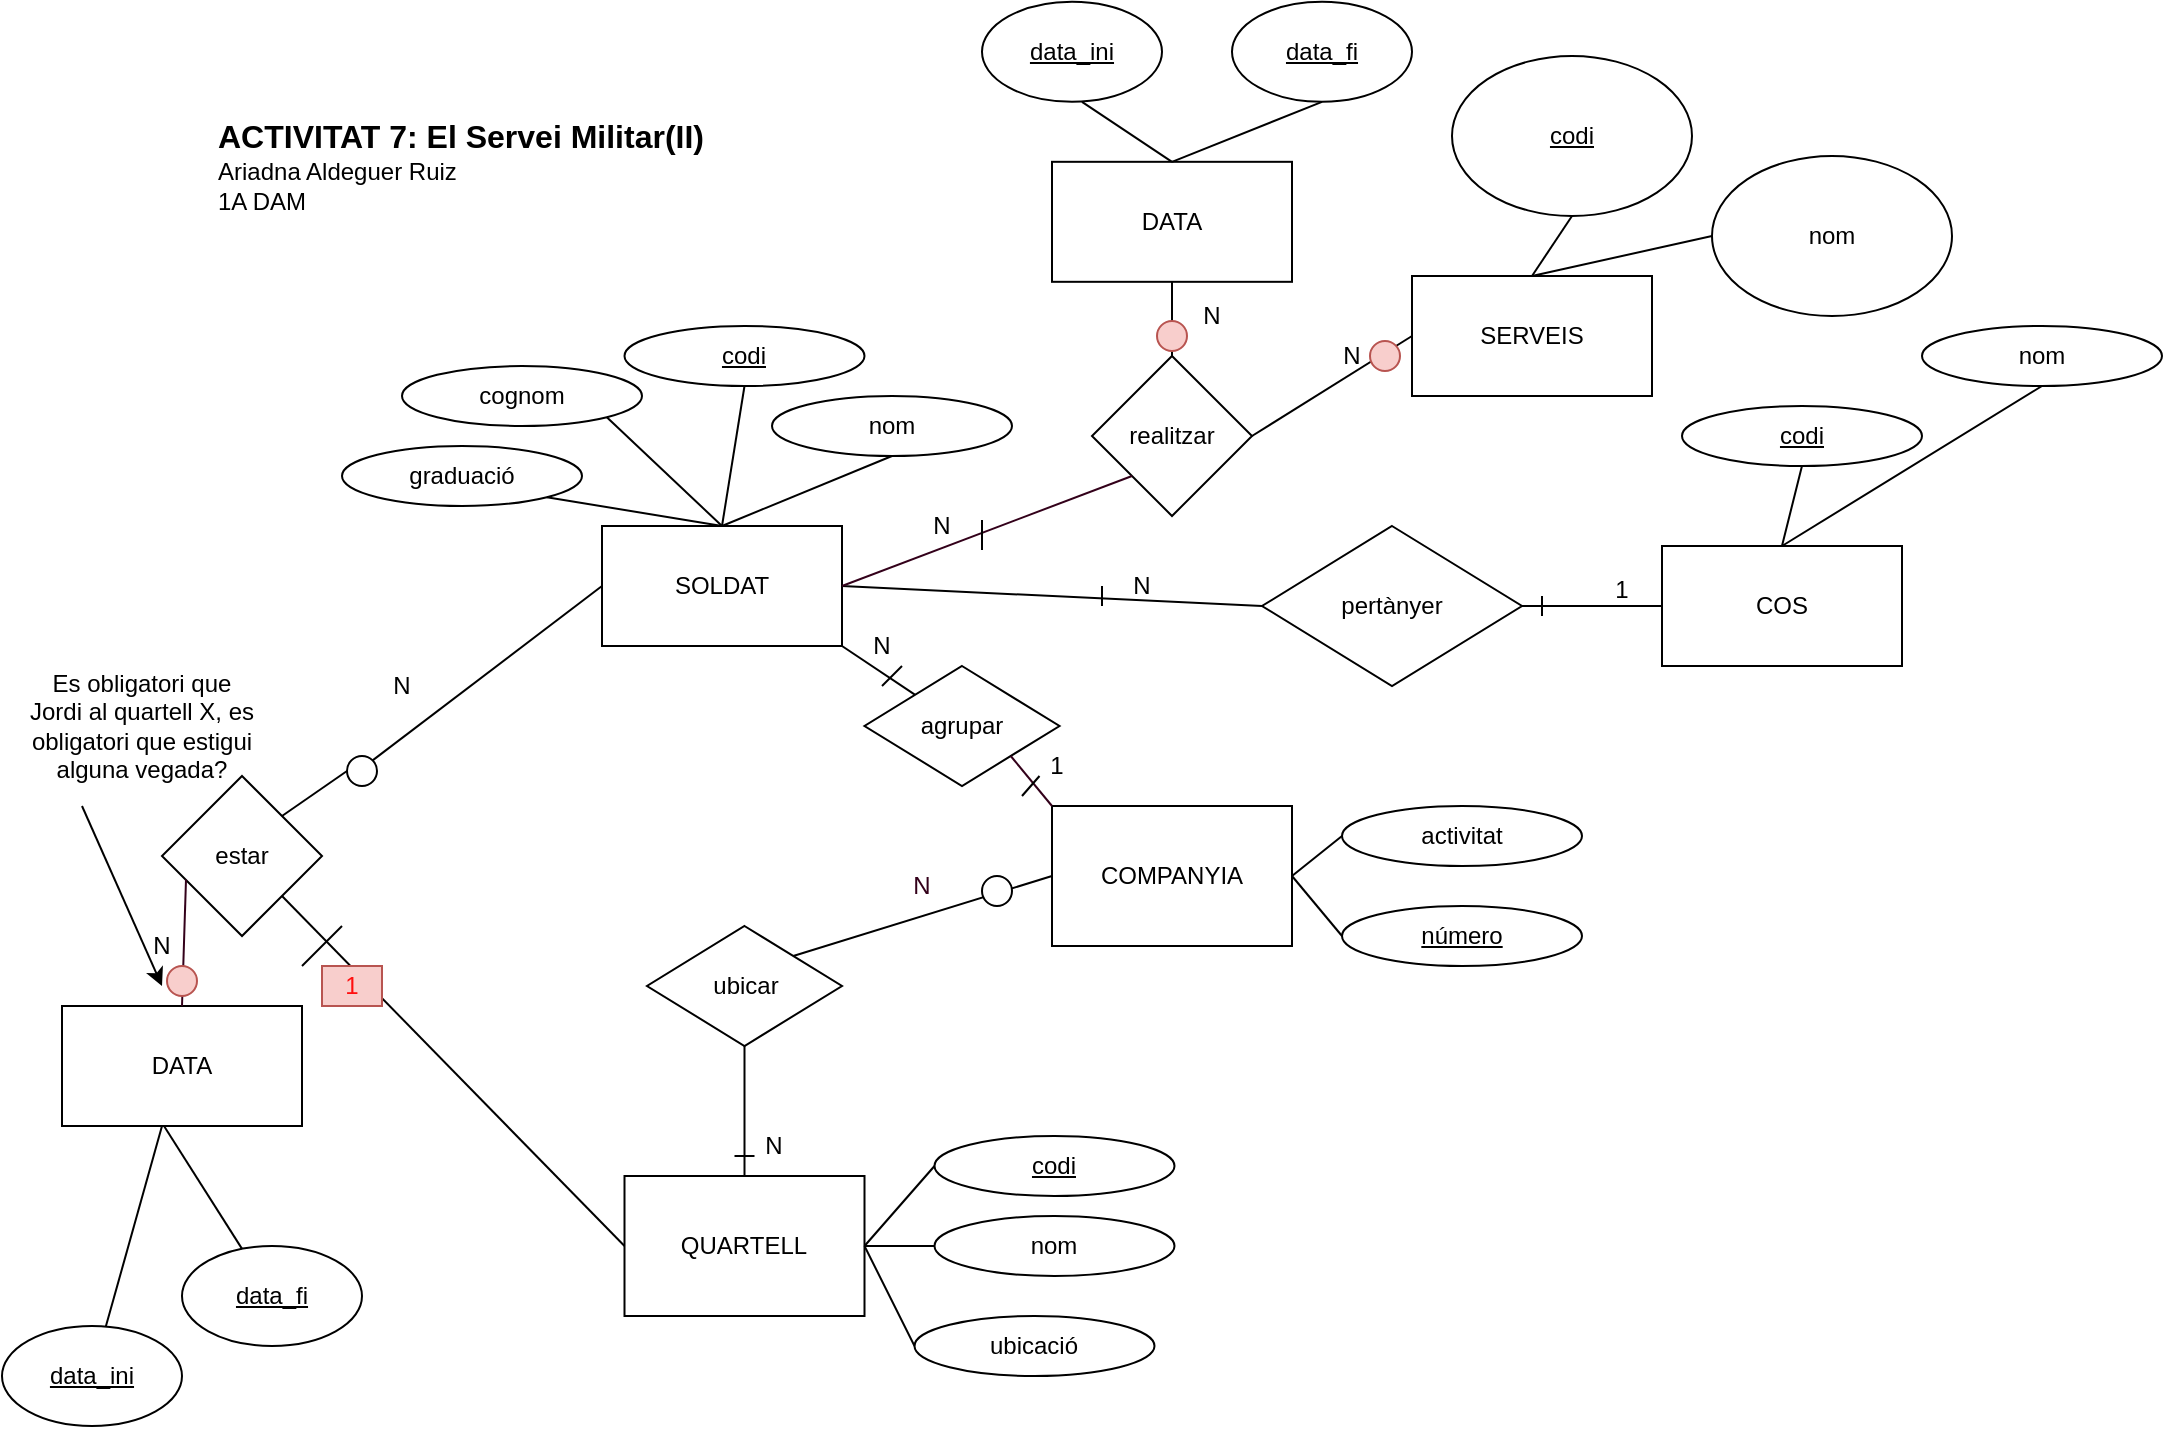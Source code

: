 <mxfile version="13.7.9" type="google"><diagram id="jGjE7f0R56usgQG1F_Fc" name="Page-1"><mxGraphModel dx="540" dy="310" grid="1" gridSize="10" guides="1" tooltips="1" connect="1" arrows="1" fold="1" page="1" pageScale="1" pageWidth="1100" pageHeight="850" math="0" shadow="0"><root><mxCell id="0"/><mxCell id="1" parent="0"/><mxCell id="gmWVBrh6qDci3cwDHc8i-1" value="SOLDAT" style="rounded=0;whiteSpace=wrap;html=1;" parent="1" vertex="1"><mxGeometry x="300" y="270" width="120" height="60" as="geometry"/></mxCell><mxCell id="gmWVBrh6qDci3cwDHc8i-2" value="COS" style="rounded=0;whiteSpace=wrap;html=1;" parent="1" vertex="1"><mxGeometry x="830" y="280" width="120" height="60" as="geometry"/></mxCell><mxCell id="gmWVBrh6qDci3cwDHc8i-3" value="COMPANYIA" style="rounded=0;whiteSpace=wrap;html=1;" parent="1" vertex="1"><mxGeometry x="525" y="410" width="120" height="70" as="geometry"/></mxCell><mxCell id="gmWVBrh6qDci3cwDHc8i-4" value="pertànyer" style="rhombus;whiteSpace=wrap;html=1;" parent="1" vertex="1"><mxGeometry x="630" y="270" width="130" height="80" as="geometry"/></mxCell><mxCell id="gmWVBrh6qDci3cwDHc8i-7" value="" style="endArrow=none;html=1;entryX=0;entryY=0.5;entryDx=0;entryDy=0;exitX=1;exitY=0.5;exitDx=0;exitDy=0;" parent="1" source="gmWVBrh6qDci3cwDHc8i-1" target="gmWVBrh6qDci3cwDHc8i-4" edge="1"><mxGeometry width="50" height="50" relative="1" as="geometry"><mxPoint x="560" y="550" as="sourcePoint"/><mxPoint x="610" y="500" as="targetPoint"/></mxGeometry></mxCell><mxCell id="gmWVBrh6qDci3cwDHc8i-9" value="" style="endArrow=none;html=1;entryX=0;entryY=0.5;entryDx=0;entryDy=0;exitX=1;exitY=0.5;exitDx=0;exitDy=0;" parent="1" source="gmWVBrh6qDci3cwDHc8i-4" target="gmWVBrh6qDci3cwDHc8i-2" edge="1"><mxGeometry width="50" height="50" relative="1" as="geometry"><mxPoint x="595" y="350" as="sourcePoint"/><mxPoint x="595" y="420" as="targetPoint"/></mxGeometry></mxCell><mxCell id="gmWVBrh6qDci3cwDHc8i-10" value="nom" style="ellipse;whiteSpace=wrap;html=1;" parent="1" vertex="1"><mxGeometry x="385" y="205" width="120" height="30" as="geometry"/></mxCell><mxCell id="gmWVBrh6qDci3cwDHc8i-11" value="&lt;u&gt;codi&lt;/u&gt;" style="ellipse;whiteSpace=wrap;html=1;" parent="1" vertex="1"><mxGeometry x="311.25" y="170" width="120" height="30" as="geometry"/></mxCell><mxCell id="gmWVBrh6qDci3cwDHc8i-12" value="cognom" style="ellipse;whiteSpace=wrap;html=1;" parent="1" vertex="1"><mxGeometry x="200" y="190" width="120" height="30" as="geometry"/></mxCell><mxCell id="gmWVBrh6qDci3cwDHc8i-13" value="graduació" style="ellipse;whiteSpace=wrap;html=1;" parent="1" vertex="1"><mxGeometry x="170" y="230" width="120" height="30" as="geometry"/></mxCell><mxCell id="gmWVBrh6qDci3cwDHc8i-14" value="&lt;u&gt;codi&lt;/u&gt;" style="ellipse;whiteSpace=wrap;html=1;" parent="1" vertex="1"><mxGeometry x="840" y="210" width="120" height="30" as="geometry"/></mxCell><mxCell id="gmWVBrh6qDci3cwDHc8i-15" value="nom" style="ellipse;whiteSpace=wrap;html=1;" parent="1" vertex="1"><mxGeometry x="960" y="170" width="120" height="30" as="geometry"/></mxCell><mxCell id="gmWVBrh6qDci3cwDHc8i-16" value="activitat" style="ellipse;whiteSpace=wrap;html=1;" parent="1" vertex="1"><mxGeometry x="670" y="410" width="120" height="30" as="geometry"/></mxCell><mxCell id="gmWVBrh6qDci3cwDHc8i-17" value="&lt;u&gt;número&lt;/u&gt;" style="ellipse;whiteSpace=wrap;html=1;" parent="1" vertex="1"><mxGeometry x="670" y="460" width="120" height="30" as="geometry"/></mxCell><mxCell id="gmWVBrh6qDci3cwDHc8i-18" value="" style="endArrow=none;html=1;entryX=0;entryY=0.5;entryDx=0;entryDy=0;exitX=1;exitY=0.5;exitDx=0;exitDy=0;" parent="1" source="gmWVBrh6qDci3cwDHc8i-3" target="gmWVBrh6qDci3cwDHc8i-16" edge="1"><mxGeometry width="50" height="50" relative="1" as="geometry"><mxPoint x="595" y="350" as="sourcePoint"/><mxPoint x="595" y="420" as="targetPoint"/></mxGeometry></mxCell><mxCell id="gmWVBrh6qDci3cwDHc8i-19" value="" style="endArrow=none;html=1;entryX=0;entryY=0.5;entryDx=0;entryDy=0;exitX=1;exitY=0.5;exitDx=0;exitDy=0;" parent="1" source="gmWVBrh6qDci3cwDHc8i-3" target="gmWVBrh6qDci3cwDHc8i-17" edge="1"><mxGeometry width="50" height="50" relative="1" as="geometry"><mxPoint x="605" y="360" as="sourcePoint"/><mxPoint x="605" y="430" as="targetPoint"/></mxGeometry></mxCell><mxCell id="gmWVBrh6qDci3cwDHc8i-20" value="" style="endArrow=none;html=1;entryX=0.5;entryY=0;entryDx=0;entryDy=0;exitX=0.5;exitY=1;exitDx=0;exitDy=0;" parent="1" source="gmWVBrh6qDci3cwDHc8i-14" target="gmWVBrh6qDci3cwDHc8i-2" edge="1"><mxGeometry width="50" height="50" relative="1" as="geometry"><mxPoint x="829.5" y="240" as="sourcePoint"/><mxPoint x="829.5" y="310" as="targetPoint"/></mxGeometry></mxCell><mxCell id="gmWVBrh6qDci3cwDHc8i-21" value="" style="endArrow=none;html=1;entryX=0.5;entryY=1;entryDx=0;entryDy=0;" parent="1" target="gmWVBrh6qDci3cwDHc8i-15" edge="1"><mxGeometry width="50" height="50" relative="1" as="geometry"><mxPoint x="890" y="280" as="sourcePoint"/><mxPoint x="809.5" y="340" as="targetPoint"/></mxGeometry></mxCell><mxCell id="gmWVBrh6qDci3cwDHc8i-26" value="" style="endArrow=none;html=1;entryX=0.5;entryY=1;entryDx=0;entryDy=0;exitX=0.5;exitY=0;exitDx=0;exitDy=0;" parent="1" source="gmWVBrh6qDci3cwDHc8i-1" target="gmWVBrh6qDci3cwDHc8i-10" edge="1"><mxGeometry width="50" height="50" relative="1" as="geometry"><mxPoint x="595" y="350" as="sourcePoint"/><mxPoint x="595" y="420" as="targetPoint"/></mxGeometry></mxCell><mxCell id="gmWVBrh6qDci3cwDHc8i-27" value="" style="endArrow=none;html=1;entryX=0.5;entryY=1;entryDx=0;entryDy=0;exitX=0.5;exitY=0;exitDx=0;exitDy=0;" parent="1" source="gmWVBrh6qDci3cwDHc8i-1" target="gmWVBrh6qDci3cwDHc8i-11" edge="1"><mxGeometry width="50" height="50" relative="1" as="geometry"><mxPoint x="370" y="270" as="sourcePoint"/><mxPoint x="605" y="430" as="targetPoint"/></mxGeometry></mxCell><mxCell id="gmWVBrh6qDci3cwDHc8i-28" value="" style="endArrow=none;html=1;entryX=1;entryY=1;entryDx=0;entryDy=0;exitX=0.5;exitY=0;exitDx=0;exitDy=0;" parent="1" source="gmWVBrh6qDci3cwDHc8i-1" target="gmWVBrh6qDci3cwDHc8i-12" edge="1"><mxGeometry width="50" height="50" relative="1" as="geometry"><mxPoint x="615" y="370" as="sourcePoint"/><mxPoint x="615" y="440" as="targetPoint"/></mxGeometry></mxCell><mxCell id="gmWVBrh6qDci3cwDHc8i-29" value="" style="endArrow=none;html=1;entryX=1;entryY=1;entryDx=0;entryDy=0;exitX=0.5;exitY=0;exitDx=0;exitDy=0;" parent="1" source="gmWVBrh6qDci3cwDHc8i-1" target="gmWVBrh6qDci3cwDHc8i-13" edge="1"><mxGeometry width="50" height="50" relative="1" as="geometry"><mxPoint x="390" y="270" as="sourcePoint"/><mxPoint x="625" y="450" as="targetPoint"/></mxGeometry></mxCell><mxCell id="gmWVBrh6qDci3cwDHc8i-31" value="ubicar" style="rhombus;whiteSpace=wrap;html=1;" parent="1" vertex="1"><mxGeometry x="322.5" y="470" width="97.5" height="60" as="geometry"/></mxCell><mxCell id="gmWVBrh6qDci3cwDHc8i-32" value="QUARTELL" style="rounded=0;whiteSpace=wrap;html=1;" parent="1" vertex="1"><mxGeometry x="311.25" y="595" width="120" height="70" as="geometry"/></mxCell><mxCell id="gmWVBrh6qDci3cwDHc8i-34" value="" style="endArrow=none;html=1;entryX=0.5;entryY=0;entryDx=0;entryDy=0;" parent="1" target="gmWVBrh6qDci3cwDHc8i-32" edge="1"><mxGeometry width="50" height="50" relative="1" as="geometry"><mxPoint x="371.25" y="530" as="sourcePoint"/><mxPoint x="491.25" y="545" as="targetPoint"/></mxGeometry></mxCell><mxCell id="gmWVBrh6qDci3cwDHc8i-35" value="" style="endArrow=none;html=1;entryX=1;entryY=0;entryDx=0;entryDy=0;exitX=0;exitY=0.5;exitDx=0;exitDy=0;" parent="1" source="gmWVBrh6qDci3cwDHc8i-3" target="gmWVBrh6qDci3cwDHc8i-31" edge="1"><mxGeometry width="50" height="50" relative="1" as="geometry"><mxPoint x="456.25" y="452.5" as="sourcePoint"/><mxPoint x="615" y="440" as="targetPoint"/></mxGeometry></mxCell><mxCell id="gmWVBrh6qDci3cwDHc8i-36" value="&lt;u&gt;codi&lt;/u&gt;" style="ellipse;whiteSpace=wrap;html=1;" parent="1" vertex="1"><mxGeometry x="466.25" y="575" width="120" height="30" as="geometry"/></mxCell><mxCell id="gmWVBrh6qDci3cwDHc8i-38" value="nom" style="ellipse;whiteSpace=wrap;html=1;" parent="1" vertex="1"><mxGeometry x="466.25" y="615" width="120" height="30" as="geometry"/></mxCell><mxCell id="gmWVBrh6qDci3cwDHc8i-39" value="ubicació" style="ellipse;whiteSpace=wrap;html=1;" parent="1" vertex="1"><mxGeometry x="456.25" y="665" width="120" height="30" as="geometry"/></mxCell><mxCell id="gmWVBrh6qDci3cwDHc8i-40" value="" style="endArrow=none;html=1;entryX=0;entryY=0.5;entryDx=0;entryDy=0;exitX=1;exitY=0.5;exitDx=0;exitDy=0;" parent="1" source="gmWVBrh6qDci3cwDHc8i-32" target="gmWVBrh6qDci3cwDHc8i-36" edge="1"><mxGeometry width="50" height="50" relative="1" as="geometry"><mxPoint x="501.25" y="560" as="sourcePoint"/><mxPoint x="296.25" y="560" as="targetPoint"/></mxGeometry></mxCell><mxCell id="gmWVBrh6qDci3cwDHc8i-41" value="" style="endArrow=none;html=1;entryX=0;entryY=0.5;entryDx=0;entryDy=0;exitX=1;exitY=0.5;exitDx=0;exitDy=0;" parent="1" source="gmWVBrh6qDci3cwDHc8i-32" target="gmWVBrh6qDci3cwDHc8i-38" edge="1"><mxGeometry width="50" height="50" relative="1" as="geometry"><mxPoint x="511.25" y="570" as="sourcePoint"/><mxPoint x="306.25" y="570" as="targetPoint"/></mxGeometry></mxCell><mxCell id="gmWVBrh6qDci3cwDHc8i-42" value="" style="endArrow=none;html=1;entryX=1;entryY=0.5;entryDx=0;entryDy=0;exitX=0;exitY=0.5;exitDx=0;exitDy=0;" parent="1" source="gmWVBrh6qDci3cwDHc8i-39" target="gmWVBrh6qDci3cwDHc8i-32" edge="1"><mxGeometry width="50" height="50" relative="1" as="geometry"><mxPoint x="521.25" y="580" as="sourcePoint"/><mxPoint x="316.25" y="580" as="targetPoint"/></mxGeometry></mxCell><mxCell id="gmWVBrh6qDci3cwDHc8i-43" value="N" style="text;html=1;strokeColor=none;fillColor=none;align=center;verticalAlign=middle;whiteSpace=wrap;rounded=0;" parent="1" vertex="1"><mxGeometry x="366.25" y="570" width="40" height="20" as="geometry"/></mxCell><mxCell id="gmWVBrh6qDci3cwDHc8i-45" value="" style="endArrow=none;html=1;" parent="1" edge="1"><mxGeometry width="50" height="50" relative="1" as="geometry"><mxPoint x="366.25" y="585" as="sourcePoint"/><mxPoint x="376.25" y="585" as="targetPoint"/></mxGeometry></mxCell><mxCell id="gmWVBrh6qDci3cwDHc8i-50" value="&lt;font color=&quot;#33001a&quot;&gt;N&lt;/font&gt;" style="text;html=1;strokeColor=none;fillColor=none;align=center;verticalAlign=middle;whiteSpace=wrap;rounded=0;" parent="1" vertex="1"><mxGeometry x="440" y="440" width="40" height="20" as="geometry"/></mxCell><mxCell id="gmWVBrh6qDci3cwDHc8i-55" value="N" style="text;html=1;strokeColor=none;fillColor=none;align=center;verticalAlign=middle;whiteSpace=wrap;rounded=0;" parent="1" vertex="1"><mxGeometry x="550" y="290" width="40" height="20" as="geometry"/></mxCell><mxCell id="gmWVBrh6qDci3cwDHc8i-58" value="" style="endArrow=none;html=1;" parent="1" edge="1"><mxGeometry width="50" height="50" relative="1" as="geometry"><mxPoint x="550" y="310" as="sourcePoint"/><mxPoint x="550" y="300" as="targetPoint"/></mxGeometry></mxCell><mxCell id="gmWVBrh6qDci3cwDHc8i-59" value="" style="endArrow=none;html=1;" parent="1" edge="1"><mxGeometry width="50" height="50" relative="1" as="geometry"><mxPoint x="770" y="315" as="sourcePoint"/><mxPoint x="770" y="305" as="targetPoint"/></mxGeometry></mxCell><mxCell id="mw2kRVhfHB6hd6I9Mw2Z-1" value="&lt;b style=&quot;font-size: 16px&quot;&gt;ACTIVITAT 7: El Servei Militar(II)&lt;/b&gt;" style="text;html=1;strokeColor=none;fillColor=none;align=left;verticalAlign=middle;whiteSpace=wrap;rounded=0;fontSize=16;" parent="1" vertex="1"><mxGeometry x="106.25" y="70" width="260" height="10" as="geometry"/></mxCell><mxCell id="2Cw-xvooRJLbTLDhJEFF-1" value="Ariadna Aldeguer Ruiz" style="text;html=1;strokeColor=none;fillColor=none;align=left;verticalAlign=middle;whiteSpace=wrap;rounded=0;" parent="1" vertex="1"><mxGeometry x="106.25" y="87.91" width="200" height="10" as="geometry"/></mxCell><mxCell id="2Cw-xvooRJLbTLDhJEFF-2" value="1A DAM" style="text;html=1;strokeColor=none;fillColor=none;align=left;verticalAlign=middle;whiteSpace=wrap;rounded=0;" parent="1" vertex="1"><mxGeometry x="106.25" y="97.91" width="70" height="20" as="geometry"/></mxCell><mxCell id="F6f2nuokH6IlLd2iJyhZ-1" value="" style="endArrow=none;html=1;entryX=1;entryY=1;entryDx=0;entryDy=0;fillColor=#d5e8d4;startArrow=none;startFill=0;endSize=7;strokeWidth=1;startSize=9;" parent="1" source="F6f2nuokH6IlLd2iJyhZ-2" target="gmWVBrh6qDci3cwDHc8i-1" edge="1"><mxGeometry width="50" height="50" relative="1" as="geometry"><mxPoint x="450" y="360" as="sourcePoint"/><mxPoint x="570" y="560" as="targetPoint"/></mxGeometry></mxCell><mxCell id="F6f2nuokH6IlLd2iJyhZ-2" value="agrupar" style="rhombus;whiteSpace=wrap;html=1;" parent="1" vertex="1"><mxGeometry x="431.25" y="340" width="97.5" height="60" as="geometry"/></mxCell><mxCell id="F6f2nuokH6IlLd2iJyhZ-3" value="" style="endArrow=none;html=1;entryX=1;entryY=1;entryDx=0;entryDy=0;fillColor=#d5e8d4;exitX=0;exitY=0;exitDx=0;exitDy=0;strokeColor=#33001A;" parent="1" source="gmWVBrh6qDci3cwDHc8i-3" target="F6f2nuokH6IlLd2iJyhZ-2" edge="1"><mxGeometry width="50" height="50" relative="1" as="geometry"><mxPoint x="460" y="370.0" as="sourcePoint"/><mxPoint x="430" y="340.0" as="targetPoint"/></mxGeometry></mxCell><mxCell id="F6f2nuokH6IlLd2iJyhZ-4" value="N" style="text;html=1;fillColor=none;align=center;verticalAlign=middle;whiteSpace=wrap;rounded=0;" parent="1" vertex="1"><mxGeometry x="420" y="320" width="40" height="20" as="geometry"/></mxCell><mxCell id="F6f2nuokH6IlLd2iJyhZ-5" value="1" style="text;html=1;strokeColor=none;fillColor=none;align=center;verticalAlign=middle;whiteSpace=wrap;rounded=0;" parent="1" vertex="1"><mxGeometry x="505" y="380" width="45" height="20" as="geometry"/></mxCell><mxCell id="F6f2nuokH6IlLd2iJyhZ-9" value="" style="endArrow=none;html=1;" parent="1" edge="1"><mxGeometry width="50" height="50" relative="1" as="geometry"><mxPoint x="450" y="340" as="sourcePoint"/><mxPoint x="440" y="350" as="targetPoint"/></mxGeometry></mxCell><mxCell id="F6f2nuokH6IlLd2iJyhZ-11" value="" style="endArrow=none;html=1;" parent="1" edge="1"><mxGeometry width="50" height="50" relative="1" as="geometry"><mxPoint x="518.75" y="395" as="sourcePoint"/><mxPoint x="510" y="405" as="targetPoint"/></mxGeometry></mxCell><mxCell id="F6f2nuokH6IlLd2iJyhZ-12" value="1" style="text;html=1;strokeColor=none;fillColor=none;align=center;verticalAlign=middle;whiteSpace=wrap;rounded=0;" parent="1" vertex="1"><mxGeometry x="790" y="292" width="40" height="20" as="geometry"/></mxCell><mxCell id="F6f2nuokH6IlLd2iJyhZ-15" value="estar" style="rhombus;whiteSpace=wrap;html=1;" parent="1" vertex="1"><mxGeometry x="80" y="395" width="80" height="80" as="geometry"/></mxCell><mxCell id="F6f2nuokH6IlLd2iJyhZ-16" value="" style="endArrow=none;html=1;entryX=1;entryY=0;entryDx=0;entryDy=0;fillColor=#d5e8d4;startArrow=none;startFill=0;endSize=7;strokeWidth=1;startSize=9;exitX=0;exitY=0.5;exitDx=0;exitDy=0;" parent="1" source="F6f2nuokH6IlLd2iJyhZ-26" target="F6f2nuokH6IlLd2iJyhZ-15" edge="1"><mxGeometry width="50" height="50" relative="1" as="geometry"><mxPoint x="466.6" y="364.4" as="sourcePoint"/><mxPoint x="430" y="340.0" as="targetPoint"/></mxGeometry></mxCell><mxCell id="F6f2nuokH6IlLd2iJyhZ-17" value="" style="endArrow=none;html=1;entryX=1;entryY=1;entryDx=0;entryDy=0;fillColor=#d5e8d4;startArrow=none;startFill=0;endSize=7;strokeWidth=1;startSize=9;exitX=0;exitY=0.5;exitDx=0;exitDy=0;" parent="1" source="gmWVBrh6qDci3cwDHc8i-32" target="F6f2nuokH6IlLd2iJyhZ-15" edge="1"><mxGeometry width="50" height="50" relative="1" as="geometry"><mxPoint x="476.6" y="374.4" as="sourcePoint"/><mxPoint x="440" y="350.0" as="targetPoint"/></mxGeometry></mxCell><mxCell id="F6f2nuokH6IlLd2iJyhZ-20" value="&lt;font color=&quot;#ff0f0f&quot;&gt;1&lt;/font&gt;" style="text;html=1;strokeColor=#b85450;fillColor=#f8cecc;align=center;verticalAlign=middle;whiteSpace=wrap;rounded=0;" parent="1" vertex="1"><mxGeometry x="160" y="490" width="30" height="20" as="geometry"/></mxCell><mxCell id="F6f2nuokH6IlLd2iJyhZ-21" value="N" style="text;html=1;strokeColor=none;fillColor=none;align=center;verticalAlign=middle;whiteSpace=wrap;rounded=0;" parent="1" vertex="1"><mxGeometry x="180" y="340" width="40" height="20" as="geometry"/></mxCell><mxCell id="F6f2nuokH6IlLd2iJyhZ-24" value="" style="endArrow=none;html=1;" parent="1" edge="1"><mxGeometry width="50" height="50" relative="1" as="geometry"><mxPoint x="150" y="490" as="sourcePoint"/><mxPoint x="170" y="470" as="targetPoint"/></mxGeometry></mxCell><mxCell id="F6f2nuokH6IlLd2iJyhZ-26" value="" style="ellipse;whiteSpace=wrap;html=1;aspect=fixed;" parent="1" vertex="1"><mxGeometry x="172.5" y="385" width="15" height="15" as="geometry"/></mxCell><mxCell id="F6f2nuokH6IlLd2iJyhZ-27" value="" style="endArrow=none;html=1;entryX=1;entryY=0;entryDx=0;entryDy=0;fillColor=#d5e8d4;startArrow=none;startFill=0;endSize=7;strokeWidth=1;startSize=9;exitX=0;exitY=0.5;exitDx=0;exitDy=0;" parent="1" source="gmWVBrh6qDci3cwDHc8i-1" target="F6f2nuokH6IlLd2iJyhZ-26" edge="1"><mxGeometry width="50" height="50" relative="1" as="geometry"><mxPoint x="300" y="300.0" as="sourcePoint"/><mxPoint x="140" y="415.0" as="targetPoint"/></mxGeometry></mxCell><mxCell id="F6f2nuokH6IlLd2iJyhZ-28" style="edgeStyle=orthogonalEdgeStyle;rounded=0;orthogonalLoop=1;jettySize=auto;html=1;exitX=0.5;exitY=1;exitDx=0;exitDy=0;startArrow=none;startFill=0;startSize=9;endSize=7;strokeColor=#FF2C14;strokeWidth=1;" parent="1" source="gmWVBrh6qDci3cwDHc8i-43" target="gmWVBrh6qDci3cwDHc8i-43" edge="1"><mxGeometry relative="1" as="geometry"/></mxCell><mxCell id="_To37sA43qTv1u8Yc-bd-3" value="DATA" style="rounded=0;whiteSpace=wrap;html=1;" parent="1" vertex="1"><mxGeometry x="30" y="510" width="120" height="60" as="geometry"/></mxCell><mxCell id="_To37sA43qTv1u8Yc-bd-4" value="&lt;u&gt;data_ini&lt;/u&gt;" style="ellipse;whiteSpace=wrap;html=1;" parent="1" vertex="1"><mxGeometry y="670" width="90" height="50" as="geometry"/></mxCell><mxCell id="_To37sA43qTv1u8Yc-bd-5" value="&lt;u&gt;data_fi&lt;/u&gt;" style="ellipse;whiteSpace=wrap;html=1;" parent="1" vertex="1"><mxGeometry x="90" y="630" width="90" height="50" as="geometry"/></mxCell><mxCell id="_To37sA43qTv1u8Yc-bd-6" value="" style="endArrow=none;html=1;exitX=0.425;exitY=1;exitDx=0;exitDy=0;exitPerimeter=0;" parent="1" source="_To37sA43qTv1u8Yc-bd-3" target="_To37sA43qTv1u8Yc-bd-5" edge="1"><mxGeometry width="50" height="50" relative="1" as="geometry"><mxPoint x="340" y="740" as="sourcePoint"/><mxPoint x="340" y="775" as="targetPoint"/></mxGeometry></mxCell><mxCell id="_To37sA43qTv1u8Yc-bd-7" value="" style="endArrow=none;html=1;" parent="1" target="_To37sA43qTv1u8Yc-bd-4" edge="1"><mxGeometry width="50" height="50" relative="1" as="geometry"><mxPoint x="80" y="570" as="sourcePoint"/><mxPoint x="350" y="785" as="targetPoint"/></mxGeometry></mxCell><mxCell id="_To37sA43qTv1u8Yc-bd-8" value="" style="endArrow=none;html=1;strokeColor=#33001A;entryX=0.15;entryY=0.646;entryDx=0;entryDy=0;exitX=0.5;exitY=0;exitDx=0;exitDy=0;entryPerimeter=0;" parent="1" source="_To37sA43qTv1u8Yc-bd-3" target="F6f2nuokH6IlLd2iJyhZ-15" edge="1"><mxGeometry width="50" height="50" relative="1" as="geometry"><mxPoint x="420" y="560" as="sourcePoint"/><mxPoint x="470" y="510" as="targetPoint"/></mxGeometry></mxCell><mxCell id="_To37sA43qTv1u8Yc-bd-10" value="N" style="text;html=1;strokeColor=none;fillColor=none;align=center;verticalAlign=middle;whiteSpace=wrap;rounded=0;" parent="1" vertex="1"><mxGeometry x="60" y="470" width="40" height="20" as="geometry"/></mxCell><mxCell id="_To37sA43qTv1u8Yc-bd-29" value="SERVEIS" style="rounded=0;whiteSpace=wrap;html=1;" parent="1" vertex="1"><mxGeometry x="705" y="145" width="120" height="60" as="geometry"/></mxCell><mxCell id="_To37sA43qTv1u8Yc-bd-30" value="&lt;u&gt;codi&lt;/u&gt;" style="ellipse;whiteSpace=wrap;html=1;" parent="1" vertex="1"><mxGeometry x="725" y="35" width="120" height="80" as="geometry"/></mxCell><mxCell id="_To37sA43qTv1u8Yc-bd-31" value="nom" style="ellipse;whiteSpace=wrap;html=1;" parent="1" vertex="1"><mxGeometry x="855" y="85" width="120" height="80" as="geometry"/></mxCell><mxCell id="_To37sA43qTv1u8Yc-bd-32" value="" style="endArrow=none;html=1;entryX=0.5;entryY=0;entryDx=0;entryDy=0;exitX=0.5;exitY=1;exitDx=0;exitDy=0;" parent="1" source="_To37sA43qTv1u8Yc-bd-30" target="_To37sA43qTv1u8Yc-bd-29" edge="1"><mxGeometry width="50" height="50" relative="1" as="geometry"><mxPoint x="705" y="405" as="sourcePoint"/><mxPoint x="755" y="355" as="targetPoint"/></mxGeometry></mxCell><mxCell id="_To37sA43qTv1u8Yc-bd-33" value="" style="endArrow=none;html=1;exitX=0;exitY=0.5;exitDx=0;exitDy=0;" parent="1" source="_To37sA43qTv1u8Yc-bd-31" edge="1"><mxGeometry width="50" height="50" relative="1" as="geometry"><mxPoint x="795" y="125" as="sourcePoint"/><mxPoint x="765" y="145" as="targetPoint"/></mxGeometry></mxCell><mxCell id="_To37sA43qTv1u8Yc-bd-34" value="realitzar" style="rhombus;whiteSpace=wrap;html=1;" parent="1" vertex="1"><mxGeometry x="545" y="185" width="80" height="80" as="geometry"/></mxCell><mxCell id="_To37sA43qTv1u8Yc-bd-35" value="" style="endArrow=none;html=1;entryX=0;entryY=0.5;entryDx=0;entryDy=0;exitX=1;exitY=0.5;exitDx=0;exitDy=0;" parent="1" source="_To37sA43qTv1u8Yc-bd-34" target="_To37sA43qTv1u8Yc-bd-29" edge="1"><mxGeometry width="50" height="50" relative="1" as="geometry"><mxPoint x="545" y="175" as="sourcePoint"/><mxPoint x="475" y="185" as="targetPoint"/></mxGeometry></mxCell><mxCell id="_To37sA43qTv1u8Yc-bd-36" value="N" style="text;html=1;strokeColor=none;fillColor=none;align=center;verticalAlign=middle;whiteSpace=wrap;rounded=0;" parent="1" vertex="1"><mxGeometry x="655" y="175" width="40" height="20" as="geometry"/></mxCell><mxCell id="_To37sA43qTv1u8Yc-bd-37" value="DATA" style="rounded=0;whiteSpace=wrap;html=1;" parent="1" vertex="1"><mxGeometry x="525" y="87.91" width="120" height="60" as="geometry"/></mxCell><mxCell id="_To37sA43qTv1u8Yc-bd-38" value="&lt;u&gt;data_fi&lt;/u&gt;" style="ellipse;whiteSpace=wrap;html=1;" parent="1" vertex="1"><mxGeometry x="615" y="7.91" width="90" height="50" as="geometry"/></mxCell><mxCell id="_To37sA43qTv1u8Yc-bd-39" value="" style="endArrow=none;html=1;entryX=0.5;entryY=1;entryDx=0;entryDy=0;exitX=0.5;exitY=0;exitDx=0;exitDy=0;" parent="1" source="_To37sA43qTv1u8Yc-bd-37" edge="1"><mxGeometry width="50" height="50" relative="1" as="geometry"><mxPoint x="795" y="167.91" as="sourcePoint"/><mxPoint x="540" y="57.91" as="targetPoint"/></mxGeometry></mxCell><mxCell id="_To37sA43qTv1u8Yc-bd-40" value="" style="endArrow=none;html=1;entryX=0.5;entryY=1;entryDx=0;entryDy=0;" parent="1" target="_To37sA43qTv1u8Yc-bd-38" edge="1"><mxGeometry width="50" height="50" relative="1" as="geometry"><mxPoint x="585" y="87.91" as="sourcePoint"/><mxPoint x="550" y="67.91" as="targetPoint"/></mxGeometry></mxCell><mxCell id="_To37sA43qTv1u8Yc-bd-41" value="" style="endArrow=none;html=1;entryX=0.5;entryY=1;entryDx=0;entryDy=0;exitX=0.5;exitY=0;exitDx=0;exitDy=0;" parent="1" source="_To37sA43qTv1u8Yc-bd-34" target="_To37sA43qTv1u8Yc-bd-37" edge="1"><mxGeometry width="50" height="50" relative="1" as="geometry"><mxPoint x="605" y="65" as="sourcePoint"/><mxPoint x="560" y="35" as="targetPoint"/></mxGeometry></mxCell><mxCell id="_To37sA43qTv1u8Yc-bd-42" value="N" style="text;html=1;strokeColor=none;fillColor=none;align=center;verticalAlign=middle;whiteSpace=wrap;rounded=0;" parent="1" vertex="1"><mxGeometry x="585" y="155" width="40" height="20" as="geometry"/></mxCell><mxCell id="_To37sA43qTv1u8Yc-bd-45" value="" style="endArrow=none;html=1;strokeColor=#33001A;entryX=1;entryY=0.5;entryDx=0;entryDy=0;exitX=0;exitY=1;exitDx=0;exitDy=0;" parent="1" source="_To37sA43qTv1u8Yc-bd-34" target="gmWVBrh6qDci3cwDHc8i-1" edge="1"><mxGeometry width="50" height="50" relative="1" as="geometry"><mxPoint x="470" y="450" as="sourcePoint"/><mxPoint x="520" y="400" as="targetPoint"/></mxGeometry></mxCell><mxCell id="_To37sA43qTv1u8Yc-bd-47" value="&lt;u&gt;data_ini&lt;/u&gt;" style="ellipse;whiteSpace=wrap;html=1;" parent="1" vertex="1"><mxGeometry x="490" y="7.91" width="90" height="50" as="geometry"/></mxCell><mxCell id="_To37sA43qTv1u8Yc-bd-51" value="N" style="text;html=1;strokeColor=none;fillColor=none;align=center;verticalAlign=middle;whiteSpace=wrap;rounded=0;" parent="1" vertex="1"><mxGeometry x="450" y="260" width="40" height="20" as="geometry"/></mxCell><mxCell id="_To37sA43qTv1u8Yc-bd-52" value="" style="endArrow=none;html=1;entryX=1;entryY=0;entryDx=0;entryDy=0;exitX=1;exitY=0.75;exitDx=0;exitDy=0;" parent="1" edge="1"><mxGeometry width="50" height="50" relative="1" as="geometry"><mxPoint x="490" y="282" as="sourcePoint"/><mxPoint x="490" y="267" as="targetPoint"/></mxGeometry></mxCell><mxCell id="cGHYWzA6lmjs4oXBWTFz-4" value="" style="ellipse;whiteSpace=wrap;html=1;aspect=fixed;" parent="1" vertex="1"><mxGeometry x="490" y="445" width="15" height="15" as="geometry"/></mxCell><mxCell id="Mf2nJ23bMPlKUGnDcOmq-1" value="" style="ellipse;whiteSpace=wrap;html=1;aspect=fixed;fillColor=#f8cecc;strokeColor=#b85450;" vertex="1" parent="1"><mxGeometry x="82.5" y="490" width="15" height="15" as="geometry"/></mxCell><mxCell id="Mf2nJ23bMPlKUGnDcOmq-2" value="Es obligatori que Jordi al quartell X, es obligatori que estigui alguna vegada?" style="text;html=1;strokeColor=none;fillColor=none;align=center;verticalAlign=middle;whiteSpace=wrap;rounded=0;" vertex="1" parent="1"><mxGeometry x="10" y="360" width="120" height="20" as="geometry"/></mxCell><mxCell id="Mf2nJ23bMPlKUGnDcOmq-4" value="" style="endArrow=classic;html=1;" edge="1" parent="1"><mxGeometry width="50" height="50" relative="1" as="geometry"><mxPoint x="40" y="410" as="sourcePoint"/><mxPoint x="80" y="500" as="targetPoint"/></mxGeometry></mxCell><mxCell id="Mf2nJ23bMPlKUGnDcOmq-9" value="" style="ellipse;whiteSpace=wrap;html=1;aspect=fixed;fillColor=#f8cecc;strokeColor=#b85450;" vertex="1" parent="1"><mxGeometry x="577.5" y="167.5" width="15" height="15" as="geometry"/></mxCell><mxCell id="Mf2nJ23bMPlKUGnDcOmq-10" value="" style="ellipse;whiteSpace=wrap;html=1;aspect=fixed;fillColor=#f8cecc;strokeColor=#b85450;" vertex="1" parent="1"><mxGeometry x="684" y="177.5" width="15" height="15" as="geometry"/></mxCell></root></mxGraphModel></diagram></mxfile>